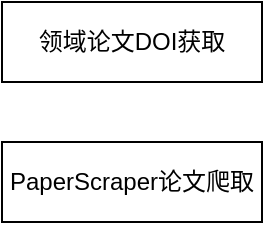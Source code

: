 <mxfile version="21.6.2" type="github">
  <diagram name="第 1 页" id="HLR3lCyB7G8IAte2ZGqh">
    <mxGraphModel dx="1221" dy="692" grid="1" gridSize="10" guides="1" tooltips="1" connect="1" arrows="1" fold="1" page="1" pageScale="1" pageWidth="827" pageHeight="1169" math="0" shadow="0">
      <root>
        <mxCell id="0" />
        <mxCell id="1" parent="0" />
        <mxCell id="MFuD_3IndvZJSuWtwGo4-1" value="领域论文DOI获取" style="rounded=0;whiteSpace=wrap;html=1;" vertex="1" parent="1">
          <mxGeometry x="100" y="10" width="130" height="40" as="geometry" />
        </mxCell>
        <mxCell id="MFuD_3IndvZJSuWtwGo4-3" value="PaperScraper论文爬取" style="rounded=0;whiteSpace=wrap;html=1;" vertex="1" parent="1">
          <mxGeometry x="100" y="80" width="130" height="40" as="geometry" />
        </mxCell>
      </root>
    </mxGraphModel>
  </diagram>
</mxfile>

